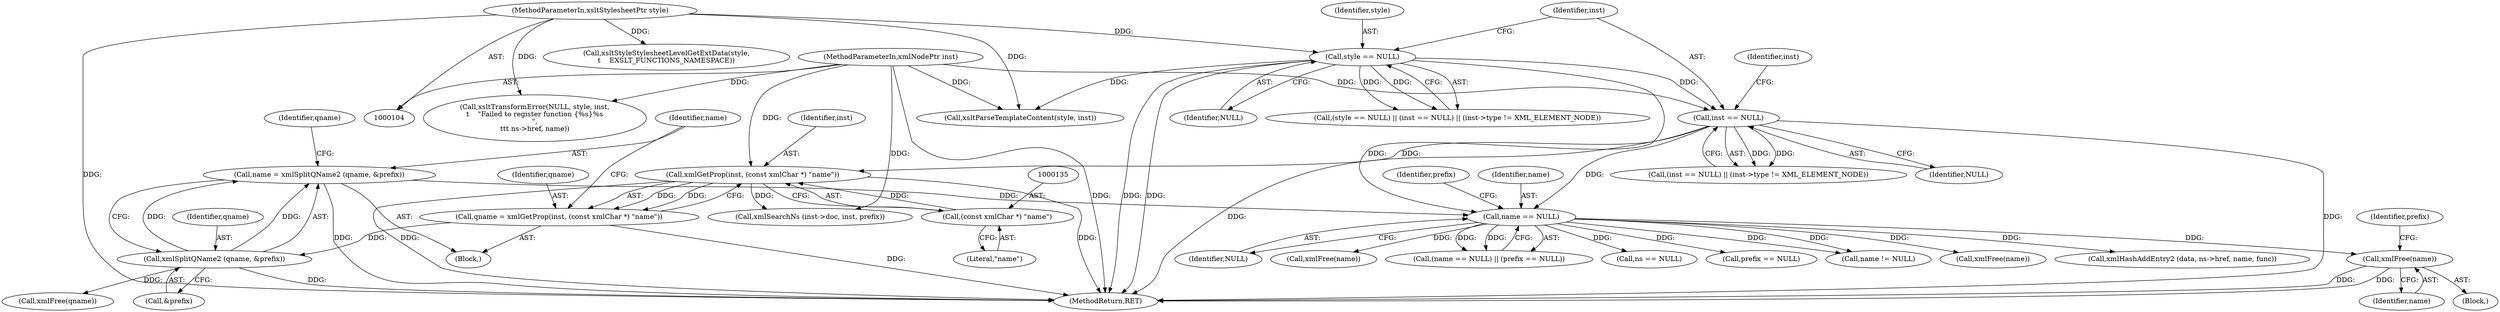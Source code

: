 digraph "0_Chrome_96dbafe288dbe2f0cc45fa3c39daf6d0c37acbab_5@pointer" {
"1000181" [label="(Call,xmlFree(name))"];
"1000147" [label="(Call,name == NULL)"];
"1000137" [label="(Call,name = xmlSplitQName2 (qname, &prefix))"];
"1000139" [label="(Call,xmlSplitQName2 (qname, &prefix))"];
"1000130" [label="(Call,qname = xmlGetProp(inst, (const xmlChar *) \"name\"))"];
"1000132" [label="(Call,xmlGetProp(inst, (const xmlChar *) \"name\"))"];
"1000119" [label="(Call,inst == NULL)"];
"1000106" [label="(MethodParameterIn,xmlNodePtr inst)"];
"1000115" [label="(Call,style == NULL)"];
"1000105" [label="(MethodParameterIn,xsltStylesheetPtr style)"];
"1000134" [label="(Call,(const xmlChar *) \"name\")"];
"1000182" [label="(Identifier,name)"];
"1000139" [label="(Call,xmlSplitQName2 (qname, &prefix))"];
"1000166" [label="(Call,xmlSearchNs (inst->doc, inst, prefix))"];
"1000188" [label="(Call,xsltParseTemplateContent(style, inst))"];
"1000287" [label="(MethodReturn,RET)"];
"1000128" [label="(Block,)"];
"1000151" [label="(Identifier,prefix)"];
"1000137" [label="(Call,name = xmlSplitQName2 (qname, &prefix))"];
"1000130" [label="(Call,qname = xmlGetProp(inst, (const xmlChar *) \"name\"))"];
"1000143" [label="(Call,xmlFree(qname))"];
"1000249" [label="(Call,xmlFree(name))"];
"1000117" [label="(Identifier,NULL)"];
"1000141" [label="(Call,&prefix)"];
"1000140" [label="(Identifier,qname)"];
"1000120" [label="(Identifier,inst)"];
"1000184" [label="(Identifier,prefix)"];
"1000119" [label="(Call,inst == NULL)"];
"1000118" [label="(Call,(inst == NULL) || (inst->type != XML_ELEMENT_NODE))"];
"1000136" [label="(Literal,\"name\")"];
"1000148" [label="(Identifier,name)"];
"1000147" [label="(Call,name == NULL)"];
"1000138" [label="(Identifier,name)"];
"1000146" [label="(Call,(name == NULL) || (prefix == NULL))"];
"1000124" [label="(Identifier,inst)"];
"1000133" [label="(Identifier,inst)"];
"1000131" [label="(Identifier,qname)"];
"1000106" [label="(MethodParameterIn,xmlNodePtr inst)"];
"1000149" [label="(Identifier,NULL)"];
"1000116" [label="(Identifier,style)"];
"1000238" [label="(Call,xsltStyleStylesheetLevelGetExtData(style,\n\t    EXSLT_FUNCTIONS_NAMESPACE))"];
"1000115" [label="(Call,style == NULL)"];
"1000263" [label="(Call,xsltTransformError(NULL, style, inst,\n\t    \"Failed to register function {%s}%s\n\",\n\t\t\t ns->href, name))"];
"1000176" [label="(Block,)"];
"1000134" [label="(Call,(const xmlChar *) \"name\")"];
"1000132" [label="(Call,xmlGetProp(inst, (const xmlChar *) \"name\"))"];
"1000114" [label="(Call,(style == NULL) || (inst == NULL) || (inst->type != XML_ELEMENT_NODE))"];
"1000173" [label="(Call,ns == NULL)"];
"1000150" [label="(Call,prefix == NULL)"];
"1000105" [label="(MethodParameterIn,xsltStylesheetPtr style)"];
"1000158" [label="(Call,name != NULL)"];
"1000199" [label="(Call,xmlFree(name))"];
"1000121" [label="(Identifier,NULL)"];
"1000181" [label="(Call,xmlFree(name))"];
"1000144" [label="(Identifier,qname)"];
"1000254" [label="(Call,xmlHashAddEntry2 (data, ns->href, name, func))"];
"1000181" -> "1000176"  [label="AST: "];
"1000181" -> "1000182"  [label="CFG: "];
"1000182" -> "1000181"  [label="AST: "];
"1000184" -> "1000181"  [label="CFG: "];
"1000181" -> "1000287"  [label="DDG: "];
"1000181" -> "1000287"  [label="DDG: "];
"1000147" -> "1000181"  [label="DDG: "];
"1000147" -> "1000146"  [label="AST: "];
"1000147" -> "1000149"  [label="CFG: "];
"1000148" -> "1000147"  [label="AST: "];
"1000149" -> "1000147"  [label="AST: "];
"1000151" -> "1000147"  [label="CFG: "];
"1000146" -> "1000147"  [label="CFG: "];
"1000147" -> "1000146"  [label="DDG: "];
"1000147" -> "1000146"  [label="DDG: "];
"1000137" -> "1000147"  [label="DDG: "];
"1000115" -> "1000147"  [label="DDG: "];
"1000119" -> "1000147"  [label="DDG: "];
"1000147" -> "1000150"  [label="DDG: "];
"1000147" -> "1000158"  [label="DDG: "];
"1000147" -> "1000158"  [label="DDG: "];
"1000147" -> "1000173"  [label="DDG: "];
"1000147" -> "1000199"  [label="DDG: "];
"1000147" -> "1000249"  [label="DDG: "];
"1000147" -> "1000254"  [label="DDG: "];
"1000137" -> "1000128"  [label="AST: "];
"1000137" -> "1000139"  [label="CFG: "];
"1000138" -> "1000137"  [label="AST: "];
"1000139" -> "1000137"  [label="AST: "];
"1000144" -> "1000137"  [label="CFG: "];
"1000137" -> "1000287"  [label="DDG: "];
"1000139" -> "1000137"  [label="DDG: "];
"1000139" -> "1000137"  [label="DDG: "];
"1000139" -> "1000141"  [label="CFG: "];
"1000140" -> "1000139"  [label="AST: "];
"1000141" -> "1000139"  [label="AST: "];
"1000139" -> "1000287"  [label="DDG: "];
"1000130" -> "1000139"  [label="DDG: "];
"1000139" -> "1000143"  [label="DDG: "];
"1000130" -> "1000128"  [label="AST: "];
"1000130" -> "1000132"  [label="CFG: "];
"1000131" -> "1000130"  [label="AST: "];
"1000132" -> "1000130"  [label="AST: "];
"1000138" -> "1000130"  [label="CFG: "];
"1000130" -> "1000287"  [label="DDG: "];
"1000132" -> "1000130"  [label="DDG: "];
"1000132" -> "1000130"  [label="DDG: "];
"1000132" -> "1000134"  [label="CFG: "];
"1000133" -> "1000132"  [label="AST: "];
"1000134" -> "1000132"  [label="AST: "];
"1000132" -> "1000287"  [label="DDG: "];
"1000132" -> "1000287"  [label="DDG: "];
"1000119" -> "1000132"  [label="DDG: "];
"1000106" -> "1000132"  [label="DDG: "];
"1000134" -> "1000132"  [label="DDG: "];
"1000132" -> "1000166"  [label="DDG: "];
"1000119" -> "1000118"  [label="AST: "];
"1000119" -> "1000121"  [label="CFG: "];
"1000120" -> "1000119"  [label="AST: "];
"1000121" -> "1000119"  [label="AST: "];
"1000124" -> "1000119"  [label="CFG: "];
"1000118" -> "1000119"  [label="CFG: "];
"1000119" -> "1000287"  [label="DDG: "];
"1000119" -> "1000287"  [label="DDG: "];
"1000119" -> "1000118"  [label="DDG: "];
"1000119" -> "1000118"  [label="DDG: "];
"1000106" -> "1000119"  [label="DDG: "];
"1000115" -> "1000119"  [label="DDG: "];
"1000106" -> "1000104"  [label="AST: "];
"1000106" -> "1000287"  [label="DDG: "];
"1000106" -> "1000166"  [label="DDG: "];
"1000106" -> "1000188"  [label="DDG: "];
"1000106" -> "1000263"  [label="DDG: "];
"1000115" -> "1000114"  [label="AST: "];
"1000115" -> "1000117"  [label="CFG: "];
"1000116" -> "1000115"  [label="AST: "];
"1000117" -> "1000115"  [label="AST: "];
"1000120" -> "1000115"  [label="CFG: "];
"1000114" -> "1000115"  [label="CFG: "];
"1000115" -> "1000287"  [label="DDG: "];
"1000115" -> "1000287"  [label="DDG: "];
"1000115" -> "1000114"  [label="DDG: "];
"1000115" -> "1000114"  [label="DDG: "];
"1000105" -> "1000115"  [label="DDG: "];
"1000115" -> "1000188"  [label="DDG: "];
"1000105" -> "1000104"  [label="AST: "];
"1000105" -> "1000287"  [label="DDG: "];
"1000105" -> "1000188"  [label="DDG: "];
"1000105" -> "1000238"  [label="DDG: "];
"1000105" -> "1000263"  [label="DDG: "];
"1000134" -> "1000136"  [label="CFG: "];
"1000135" -> "1000134"  [label="AST: "];
"1000136" -> "1000134"  [label="AST: "];
}
